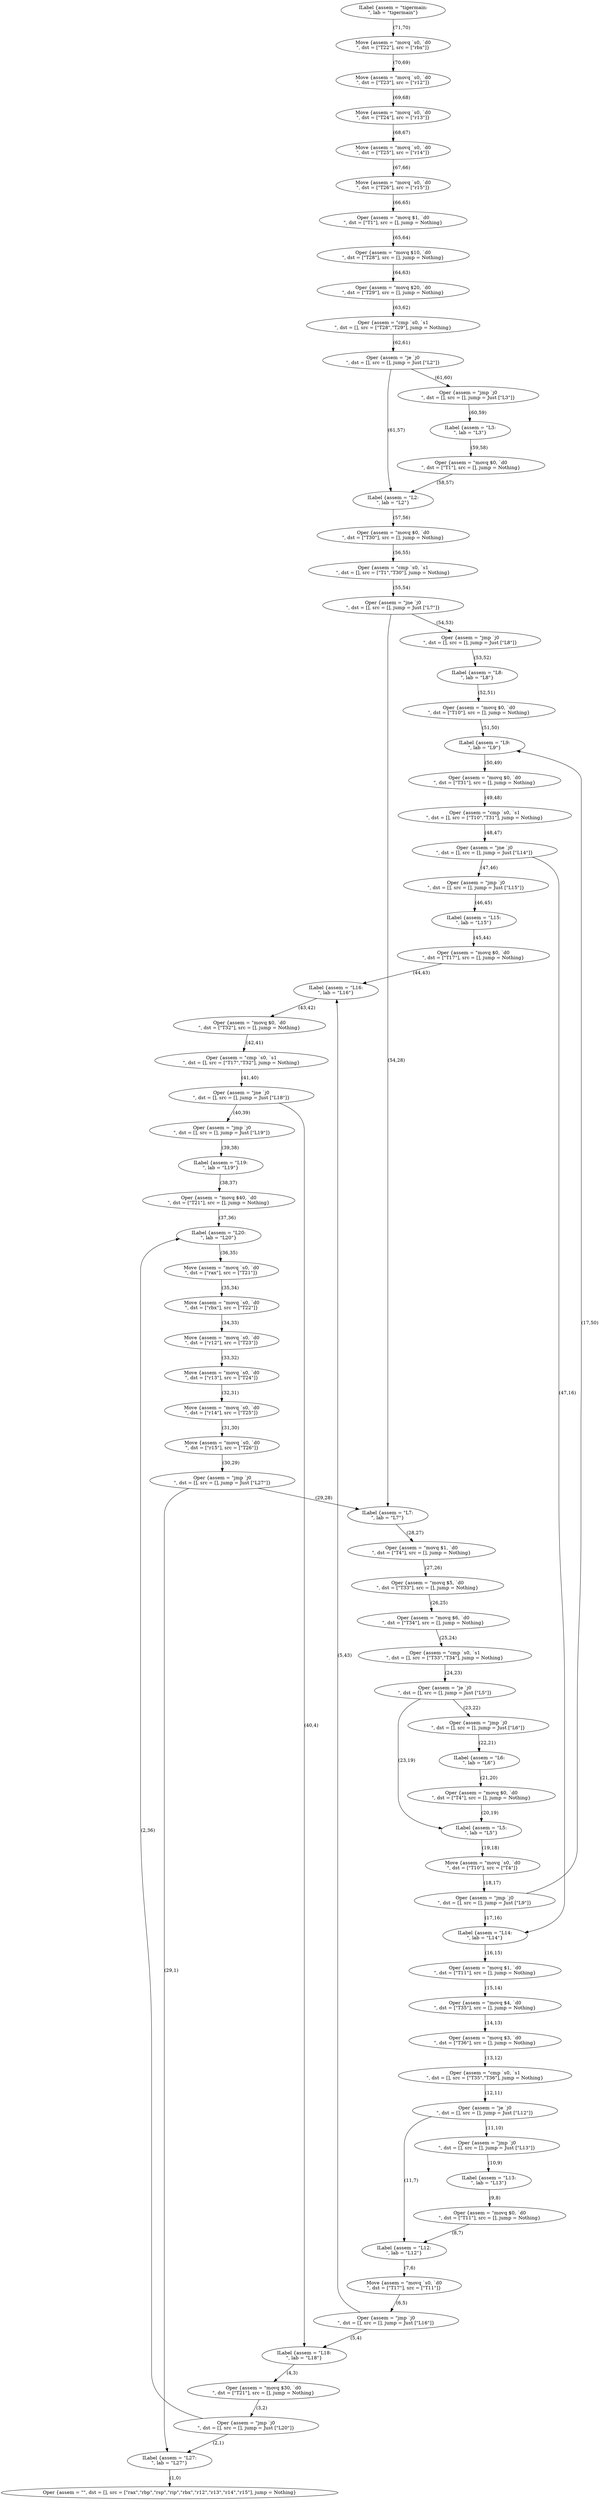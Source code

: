 strict digraph FlowGraph {
    71 [label="ILabel {assem = \"tigermain:\n\", lab = \"tigermain\"}"];
    70 [label="Move {assem = \"movq `s0, `d0\n\", dst = [\"T22\"], src = [\"rbx\"]}"];
    69 [label="Move {assem = \"movq `s0, `d0\n\", dst = [\"T23\"], src = [\"r12\"]}"];
    68 [label="Move {assem = \"movq `s0, `d0\n\", dst = [\"T24\"], src = [\"r13\"]}"];
    67 [label="Move {assem = \"movq `s0, `d0\n\", dst = [\"T25\"], src = [\"r14\"]}"];
    66 [label="Move {assem = \"movq `s0, `d0\n\", dst = [\"T26\"], src = [\"r15\"]}"];
    65 [label="Oper {assem = \"movq $1, `d0\n\", dst = [\"T1\"], src = [], jump = Nothing}"];
    64 [label="Oper {assem = \"movq $10, `d0\n\", dst = [\"T28\"], src = [], jump = Nothing}"];
    63 [label="Oper {assem = \"movq $20, `d0\n\", dst = [\"T29\"], src = [], jump = Nothing}"];
    62 [label="Oper {assem = \"cmp `s0, `s1\n\", dst = [], src = [\"T28\",\"T29\"], jump = Nothing}"];
    61 [label="Oper {assem = \"je `j0\n\", dst = [], src = [], jump = Just [\"L2\"]}"];
    60 [label="Oper {assem = \"jmp `j0\n\", dst = [], src = [], jump = Just [\"L3\"]}"];
    59 [label="ILabel {assem = \"L3:\n\", lab = \"L3\"}"];
    58 [label="Oper {assem = \"movq $0, `d0\n\", dst = [\"T1\"], src = [], jump = Nothing}"];
    57 [label="ILabel {assem = \"L2:\n\", lab = \"L2\"}"];
    56 [label="Oper {assem = \"movq $0, `d0\n\", dst = [\"T30\"], src = [], jump = Nothing}"];
    55 [label="Oper {assem = \"cmp `s0, `s1\n\", dst = [], src = [\"T1\",\"T30\"], jump = Nothing}"];
    54 [label="Oper {assem = \"jne `j0\n\", dst = [], src = [], jump = Just [\"L7\"]}"];
    53 [label="Oper {assem = \"jmp `j0\n\", dst = [], src = [], jump = Just [\"L8\"]}"];
    52 [label="ILabel {assem = \"L8:\n\", lab = \"L8\"}"];
    51 [label="Oper {assem = \"movq $0, `d0\n\", dst = [\"T10\"], src = [], jump = Nothing}"];
    50 [label="ILabel {assem = \"L9:\n\", lab = \"L9\"}"];
    49 [label="Oper {assem = \"movq $0, `d0\n\", dst = [\"T31\"], src = [], jump = Nothing}"];
    48 [label="Oper {assem = \"cmp `s0, `s1\n\", dst = [], src = [\"T10\",\"T31\"], jump = Nothing}"];
    47 [label="Oper {assem = \"jne `j0\n\", dst = [], src = [], jump = Just [\"L14\"]}"];
    46 [label="Oper {assem = \"jmp `j0\n\", dst = [], src = [], jump = Just [\"L15\"]}"];
    45 [label="ILabel {assem = \"L15:\n\", lab = \"L15\"}"];
    44 [label="Oper {assem = \"movq $0, `d0\n\", dst = [\"T17\"], src = [], jump = Nothing}"];
    43 [label="ILabel {assem = \"L16:\n\", lab = \"L16\"}"];
    42 [label="Oper {assem = \"movq $0, `d0\n\", dst = [\"T32\"], src = [], jump = Nothing}"];
    41 [label="Oper {assem = \"cmp `s0, `s1\n\", dst = [], src = [\"T17\",\"T32\"], jump = Nothing}"];
    40 [label="Oper {assem = \"jne `j0\n\", dst = [], src = [], jump = Just [\"L18\"]}"];
    39 [label="Oper {assem = \"jmp `j0\n\", dst = [], src = [], jump = Just [\"L19\"]}"];
    38 [label="ILabel {assem = \"L19:\n\", lab = \"L19\"}"];
    37 [label="Oper {assem = \"movq $40, `d0\n\", dst = [\"T21\"], src = [], jump = Nothing}"];
    36 [label="ILabel {assem = \"L20:\n\", lab = \"L20\"}"];
    35 [label="Move {assem = \"movq `s0, `d0\n\", dst = [\"rax\"], src = [\"T21\"]}"];
    34 [label="Move {assem = \"movq `s0, `d0\n\", dst = [\"rbx\"], src = [\"T22\"]}"];
    33 [label="Move {assem = \"movq `s0, `d0\n\", dst = [\"r12\"], src = [\"T23\"]}"];
    32 [label="Move {assem = \"movq `s0, `d0\n\", dst = [\"r13\"], src = [\"T24\"]}"];
    31 [label="Move {assem = \"movq `s0, `d0\n\", dst = [\"r14\"], src = [\"T25\"]}"];
    30 [label="Move {assem = \"movq `s0, `d0\n\", dst = [\"r15\"], src = [\"T26\"]}"];
    29 [label="Oper {assem = \"jmp `j0\n\", dst = [], src = [], jump = Just [\"L27\"]}"];
    28 [label="ILabel {assem = \"L7:\n\", lab = \"L7\"}"];
    27 [label="Oper {assem = \"movq $1, `d0\n\", dst = [\"T4\"], src = [], jump = Nothing}"];
    26 [label="Oper {assem = \"movq $5, `d0\n\", dst = [\"T33\"], src = [], jump = Nothing}"];
    25 [label="Oper {assem = \"movq $6, `d0\n\", dst = [\"T34\"], src = [], jump = Nothing}"];
    24 [label="Oper {assem = \"cmp `s0, `s1\n\", dst = [], src = [\"T33\",\"T34\"], jump = Nothing}"];
    23 [label="Oper {assem = \"je `j0\n\", dst = [], src = [], jump = Just [\"L5\"]}"];
    22 [label="Oper {assem = \"jmp `j0\n\", dst = [], src = [], jump = Just [\"L6\"]}"];
    21 [label="ILabel {assem = \"L6:\n\", lab = \"L6\"}"];
    20 [label="Oper {assem = \"movq $0, `d0\n\", dst = [\"T4\"], src = [], jump = Nothing}"];
    19 [label="ILabel {assem = \"L5:\n\", lab = \"L5\"}"];
    18 [label="Move {assem = \"movq `s0, `d0\n\", dst = [\"T10\"], src = [\"T4\"]}"];
    17 [label="Oper {assem = \"jmp `j0\n\", dst = [], src = [], jump = Just [\"L9\"]}"];
    16 [label="ILabel {assem = \"L14:\n\", lab = \"L14\"}"];
    15 [label="Oper {assem = \"movq $1, `d0\n\", dst = [\"T11\"], src = [], jump = Nothing}"];
    14 [label="Oper {assem = \"movq $4, `d0\n\", dst = [\"T35\"], src = [], jump = Nothing}"];
    13 [label="Oper {assem = \"movq $3, `d0\n\", dst = [\"T36\"], src = [], jump = Nothing}"];
    12 [label="Oper {assem = \"cmp `s0, `s1\n\", dst = [], src = [\"T35\",\"T36\"], jump = Nothing}"];
    11 [label="Oper {assem = \"je `j0\n\", dst = [], src = [], jump = Just [\"L12\"]}"];
    10 [label="Oper {assem = \"jmp `j0\n\", dst = [], src = [], jump = Just [\"L13\"]}"];
    9 [label="ILabel {assem = \"L13:\n\", lab = \"L13\"}"];
    8 [label="Oper {assem = \"movq $0, `d0\n\", dst = [\"T11\"], src = [], jump = Nothing}"];
    7 [label="ILabel {assem = \"L12:\n\", lab = \"L12\"}"];
    6 [label="Move {assem = \"movq `s0, `d0\n\", dst = [\"T17\"], src = [\"T11\"]}"];
    5 [label="Oper {assem = \"jmp `j0\n\", dst = [], src = [], jump = Just [\"L16\"]}"];
    4 [label="ILabel {assem = \"L18:\n\", lab = \"L18\"}"];
    3 [label="Oper {assem = \"movq $30, `d0\n\", dst = [\"T21\"], src = [], jump = Nothing}"];
    2 [label="Oper {assem = \"jmp `j0\n\", dst = [], src = [], jump = Just [\"L20\"]}"];
    1 [label="ILabel {assem = \"L27:\n\", lab = \"L27\"}"];
    0 [label="Oper {assem = \"\", dst = [], src = [\"rax\",\"rbp\",\"rsp\",\"rip\",\"rbx\",\"r12\",\"r13\",\"r14\",\"r15\"], jump = Nothing}"];
    71 -> 70 [label="(71,70)"];
    70 -> 69 [label="(70,69)"];
    69 -> 68 [label="(69,68)"];
    68 -> 67 [label="(68,67)"];
    67 -> 66 [label="(67,66)"];
    66 -> 65 [label="(66,65)"];
    65 -> 64 [label="(65,64)"];
    64 -> 63 [label="(64,63)"];
    63 -> 62 [label="(63,62)"];
    62 -> 61 [label="(62,61)"];
    61 -> 60 [label="(61,60)"];
    61 -> 57 [label="(61,57)"];
    60 -> 59 [label="(60,59)"];
    59 -> 58 [label="(59,58)"];
    58 -> 57 [label="(58,57)"];
    57 -> 56 [label="(57,56)"];
    56 -> 55 [label="(56,55)"];
    55 -> 54 [label="(55,54)"];
    54 -> 28 [label="(54,28)"];
    54 -> 53 [label="(54,53)"];
    53 -> 52 [label="(53,52)"];
    52 -> 51 [label="(52,51)"];
    51 -> 50 [label="(51,50)"];
    50 -> 49 [label="(50,49)"];
    49 -> 48 [label="(49,48)"];
    48 -> 47 [label="(48,47)"];
    47 -> 46 [label="(47,46)"];
    47 -> 16 [label="(47,16)"];
    46 -> 45 [label="(46,45)"];
    45 -> 44 [label="(45,44)"];
    44 -> 43 [label="(44,43)"];
    43 -> 42 [label="(43,42)"];
    42 -> 41 [label="(42,41)"];
    41 -> 40 [label="(41,40)"];
    40 -> 4 [label="(40,4)"];
    40 -> 39 [label="(40,39)"];
    39 -> 38 [label="(39,38)"];
    38 -> 37 [label="(38,37)"];
    37 -> 36 [label="(37,36)"];
    36 -> 35 [label="(36,35)"];
    35 -> 34 [label="(35,34)"];
    34 -> 33 [label="(34,33)"];
    33 -> 32 [label="(33,32)"];
    32 -> 31 [label="(32,31)"];
    31 -> 30 [label="(31,30)"];
    30 -> 29 [label="(30,29)"];
    29 -> 28 [label="(29,28)"];
    29 -> 1 [label="(29,1)"];
    28 -> 27 [label="(28,27)"];
    27 -> 26 [label="(27,26)"];
    26 -> 25 [label="(26,25)"];
    25 -> 24 [label="(25,24)"];
    24 -> 23 [label="(24,23)"];
    23 -> 19 [label="(23,19)"];
    23 -> 22 [label="(23,22)"];
    22 -> 21 [label="(22,21)"];
    21 -> 20 [label="(21,20)"];
    20 -> 19 [label="(20,19)"];
    19 -> 18 [label="(19,18)"];
    18 -> 17 [label="(18,17)"];
    17 -> 16 [label="(17,16)"];
    17 -> 50 [label="(17,50)"];
    16 -> 15 [label="(16,15)"];
    15 -> 14 [label="(15,14)"];
    14 -> 13 [label="(14,13)"];
    13 -> 12 [label="(13,12)"];
    12 -> 11 [label="(12,11)"];
    11 -> 7 [label="(11,7)"];
    11 -> 10 [label="(11,10)"];
    10 -> 9 [label="(10,9)"];
    9 -> 8 [label="(9,8)"];
    8 -> 7 [label="(8,7)"];
    7 -> 6 [label="(7,6)"];
    6 -> 5 [label="(6,5)"];
    5 -> 4 [label="(5,4)"];
    5 -> 43 [label="(5,43)"];
    4 -> 3 [label="(4,3)"];
    3 -> 2 [label="(3,2)"];
    2 -> 36 [label="(2,36)"];
    2 -> 1 [label="(2,1)"];
    1 -> 0 [label="(1,0)"];
}